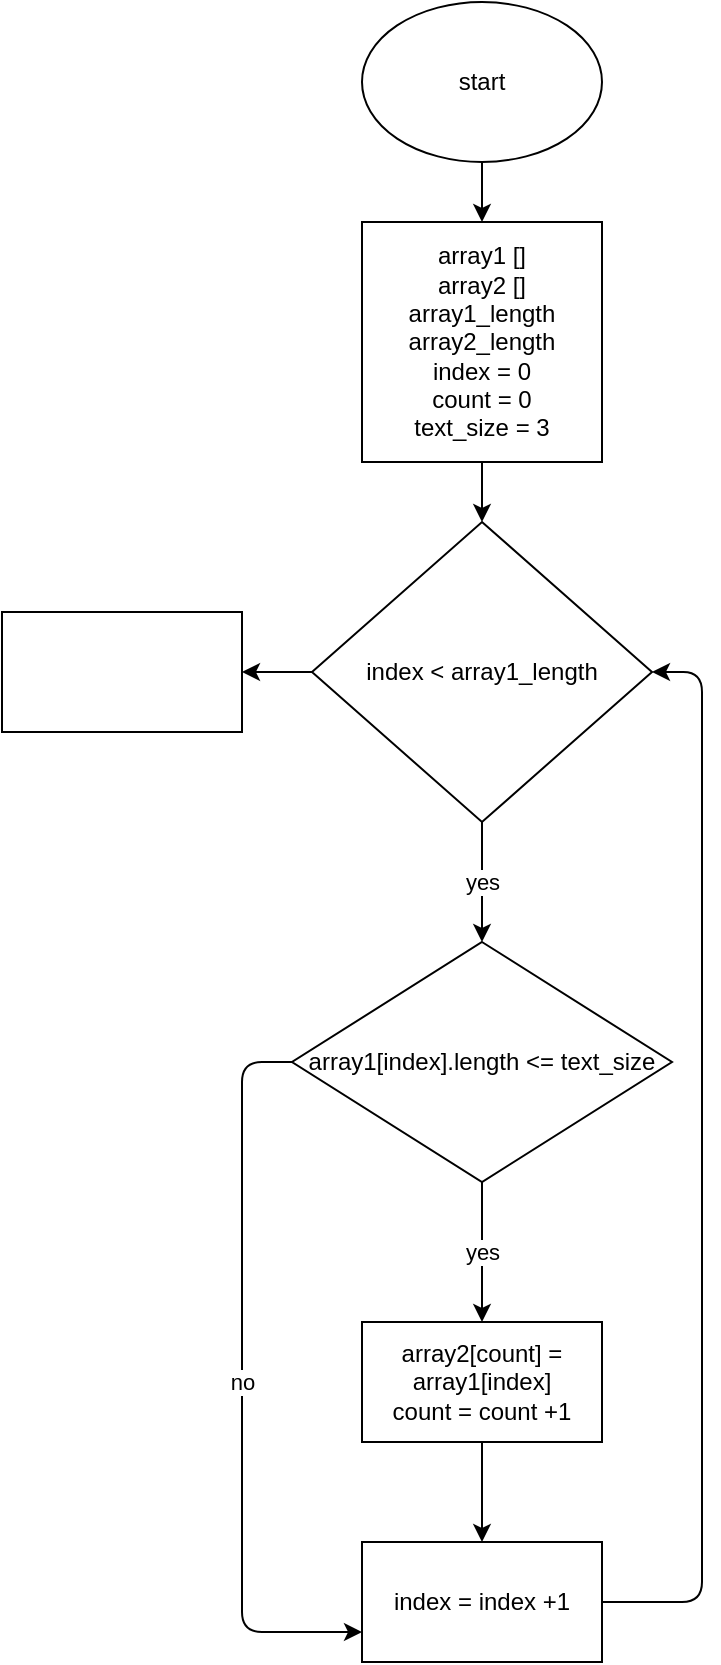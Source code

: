 <mxfile>
    <diagram id="5DlG3UwLDokGv6giaQ4o" name="Страница 1">
        <mxGraphModel dx="1174" dy="325" grid="1" gridSize="10" guides="1" tooltips="1" connect="1" arrows="1" fold="1" page="1" pageScale="1" pageWidth="827" pageHeight="1169" math="0" shadow="0">
            <root>
                <mxCell id="0"/>
                <mxCell id="1" parent="0"/>
                <mxCell id="4" value="" style="edgeStyle=none;html=1;" edge="1" parent="1" source="2" target="3">
                    <mxGeometry relative="1" as="geometry"/>
                </mxCell>
                <mxCell id="2" value="start" style="ellipse;whiteSpace=wrap;html=1;" vertex="1" parent="1">
                    <mxGeometry x="90" y="10" width="120" height="80" as="geometry"/>
                </mxCell>
                <mxCell id="12" value="" style="edgeStyle=none;html=1;" edge="1" parent="1" source="3" target="8">
                    <mxGeometry relative="1" as="geometry"/>
                </mxCell>
                <mxCell id="3" value="array1 []&lt;br&gt;array2 []&lt;br&gt;array1_length&lt;br&gt;array2_length&lt;br&gt;index = 0&lt;br&gt;count = 0&lt;br&gt;text_size = 3&lt;br&gt;" style="rounded=0;whiteSpace=wrap;html=1;" vertex="1" parent="1">
                    <mxGeometry x="90" y="120" width="120" height="120" as="geometry"/>
                </mxCell>
                <mxCell id="10" value="yes" style="edgeStyle=none;html=1;" edge="1" parent="1" source="8">
                    <mxGeometry relative="1" as="geometry">
                        <mxPoint x="150" y="480" as="targetPoint"/>
                    </mxGeometry>
                </mxCell>
                <mxCell id="23" value="" style="edgeStyle=none;html=1;" edge="1" parent="1" source="8" target="22">
                    <mxGeometry relative="1" as="geometry"/>
                </mxCell>
                <mxCell id="8" value="index &amp;lt; array1_length" style="rhombus;whiteSpace=wrap;html=1;" vertex="1" parent="1">
                    <mxGeometry x="65" y="270" width="170" height="150" as="geometry"/>
                </mxCell>
                <mxCell id="15" value="yes" style="edgeStyle=none;html=1;" edge="1" parent="1" source="11" target="14">
                    <mxGeometry relative="1" as="geometry"/>
                </mxCell>
                <mxCell id="20" value="no" style="edgeStyle=none;html=1;entryX=0;entryY=0.75;entryDx=0;entryDy=0;" edge="1" parent="1" source="11" target="16">
                    <mxGeometry relative="1" as="geometry">
                        <Array as="points">
                            <mxPoint x="30" y="540"/>
                            <mxPoint x="30" y="630"/>
                            <mxPoint x="30" y="825"/>
                        </Array>
                    </mxGeometry>
                </mxCell>
                <mxCell id="11" value="array1[index].length &amp;lt;= text_size" style="rhombus;whiteSpace=wrap;html=1;" vertex="1" parent="1">
                    <mxGeometry x="55" y="480" width="190" height="120" as="geometry"/>
                </mxCell>
                <mxCell id="17" value="" style="edgeStyle=none;html=1;" edge="1" parent="1" source="14" target="16">
                    <mxGeometry relative="1" as="geometry"/>
                </mxCell>
                <mxCell id="14" value="array2[count] = array1[index]&lt;br&gt;count = count +1&lt;br&gt;" style="rounded=0;whiteSpace=wrap;html=1;" vertex="1" parent="1">
                    <mxGeometry x="90" y="670" width="120" height="60" as="geometry"/>
                </mxCell>
                <mxCell id="21" style="edgeStyle=none;html=1;entryX=1;entryY=0.5;entryDx=0;entryDy=0;" edge="1" parent="1" source="16" target="8">
                    <mxGeometry relative="1" as="geometry">
                        <Array as="points">
                            <mxPoint x="260" y="810"/>
                            <mxPoint x="260" y="345"/>
                        </Array>
                    </mxGeometry>
                </mxCell>
                <mxCell id="16" value="index = index +1" style="whiteSpace=wrap;html=1;rounded=0;" vertex="1" parent="1">
                    <mxGeometry x="90" y="780" width="120" height="60" as="geometry"/>
                </mxCell>
                <mxCell id="22" value="" style="whiteSpace=wrap;html=1;" vertex="1" parent="1">
                    <mxGeometry x="-90" y="315" width="120" height="60" as="geometry"/>
                </mxCell>
            </root>
        </mxGraphModel>
    </diagram>
</mxfile>